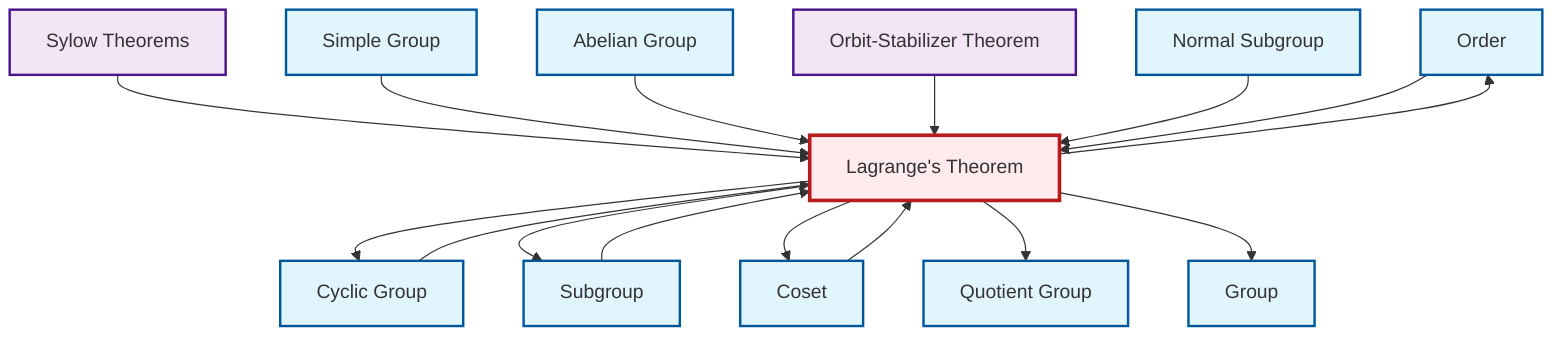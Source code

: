 graph TD
    classDef definition fill:#e1f5fe,stroke:#01579b,stroke-width:2px
    classDef theorem fill:#f3e5f5,stroke:#4a148c,stroke-width:2px
    classDef axiom fill:#fff3e0,stroke:#e65100,stroke-width:2px
    classDef example fill:#e8f5e9,stroke:#1b5e20,stroke-width:2px
    classDef current fill:#ffebee,stroke:#b71c1c,stroke-width:3px
    def-order["Order"]:::definition
    def-abelian-group["Abelian Group"]:::definition
    def-simple-group["Simple Group"]:::definition
    def-normal-subgroup["Normal Subgroup"]:::definition
    def-subgroup["Subgroup"]:::definition
    thm-sylow["Sylow Theorems"]:::theorem
    def-group["Group"]:::definition
    def-quotient-group["Quotient Group"]:::definition
    def-cyclic-group["Cyclic Group"]:::definition
    thm-orbit-stabilizer["Orbit-Stabilizer Theorem"]:::theorem
    thm-lagrange["Lagrange's Theorem"]:::theorem
    def-coset["Coset"]:::definition
    def-cyclic-group --> thm-lagrange
    thm-sylow --> thm-lagrange
    thm-lagrange --> def-order
    thm-lagrange --> def-cyclic-group
    thm-lagrange --> def-subgroup
    def-simple-group --> thm-lagrange
    def-abelian-group --> thm-lagrange
    def-subgroup --> thm-lagrange
    thm-orbit-stabilizer --> thm-lagrange
    def-normal-subgroup --> thm-lagrange
    thm-lagrange --> def-coset
    def-order --> thm-lagrange
    thm-lagrange --> def-quotient-group
    def-coset --> thm-lagrange
    thm-lagrange --> def-group
    class thm-lagrange current